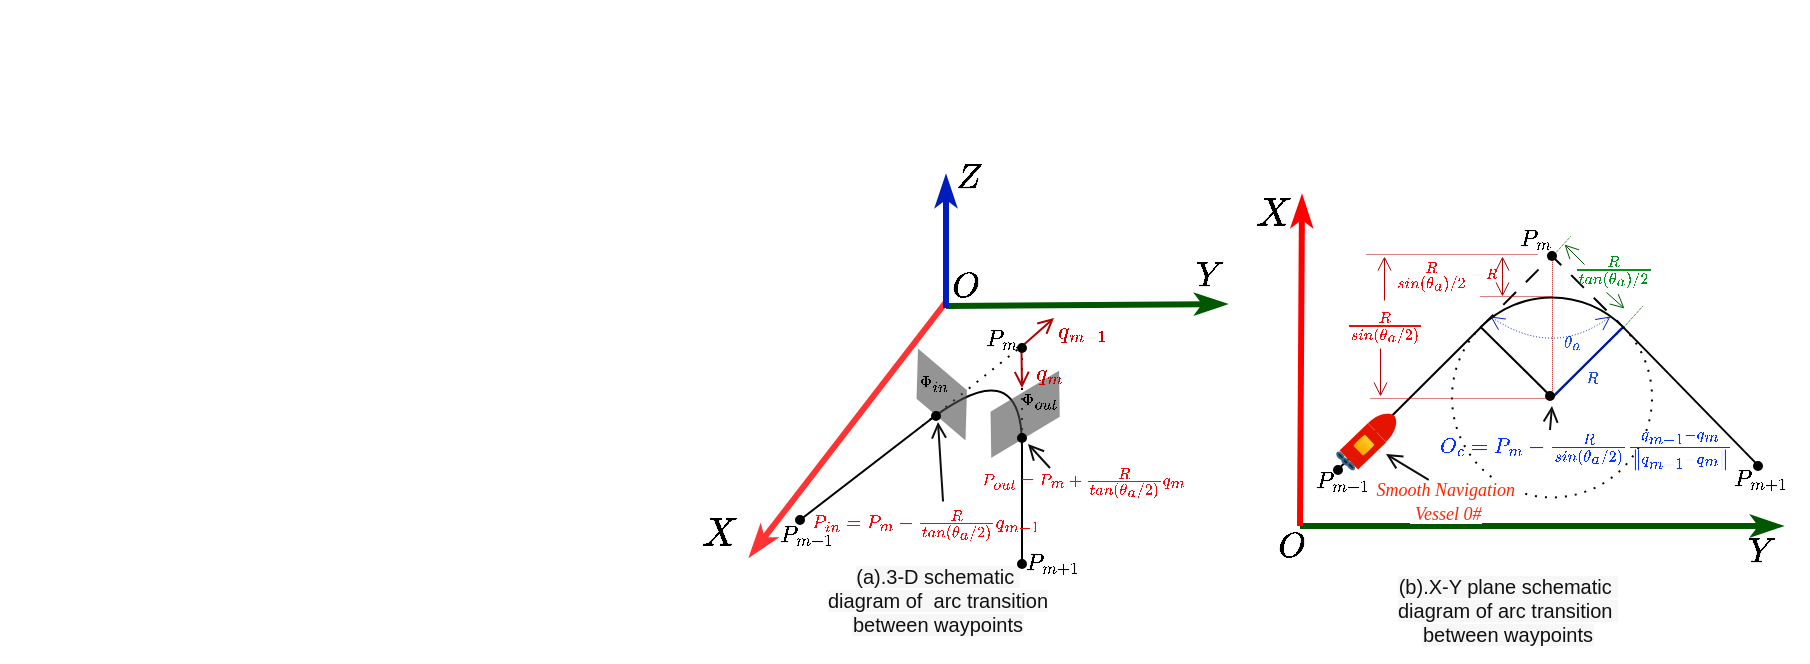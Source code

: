 <mxfile version="26.2.15">
  <diagram id="C5RBs43oDa-KdzZeNtuy" name="Page-1">
    <mxGraphModel dx="926" dy="1223" grid="0" gridSize="10" guides="0" tooltips="1" connect="1" arrows="1" fold="1" page="1" pageScale="1" pageWidth="980" pageHeight="690" math="1" shadow="0">
      <root>
        <mxCell id="WIyWlLk6GJQsqaUBKTNV-0" />
        <mxCell id="WIyWlLk6GJQsqaUBKTNV-1" parent="WIyWlLk6GJQsqaUBKTNV-0" />
        <mxCell id="rns7nsYxoMP6GC0joOWP-3" value="" style="group;fontColor=light-dark(#269e05, #ededed);" parent="WIyWlLk6GJQsqaUBKTNV-1" vertex="1" connectable="0">
          <mxGeometry x="624" y="97" width="266" height="188" as="geometry" />
        </mxCell>
        <mxCell id="7JKxJtPVkCgboowiUmaP-4" value="" style="endArrow=classicThin;html=1;rounded=0;fillColor=#008a00;strokeColor=#005700;strokeWidth=3;endFill=1;" parent="rns7nsYxoMP6GC0joOWP-3" edge="1">
          <mxGeometry width="50" height="50" relative="1" as="geometry">
            <mxPoint x="25" y="165" as="sourcePoint" />
            <mxPoint x="266" y="165" as="targetPoint" />
          </mxGeometry>
        </mxCell>
        <mxCell id="7JKxJtPVkCgboowiUmaP-5" value="" style="endArrow=classicThin;html=1;rounded=0;fillColor=#e51400;strokeColor=light-dark(#ff0000, #ffacac);strokeWidth=3;endFill=1;" parent="rns7nsYxoMP6GC0joOWP-3" edge="1">
          <mxGeometry width="50" height="50" relative="1" as="geometry">
            <mxPoint x="25" y="165" as="sourcePoint" />
            <mxPoint x="26" as="targetPoint" />
          </mxGeometry>
        </mxCell>
        <mxCell id="7JKxJtPVkCgboowiUmaP-7" value="\(X\)" style="text;html=1;align=center;verticalAlign=middle;whiteSpace=wrap;rounded=0;fontSize=17;" parent="rns7nsYxoMP6GC0joOWP-3" vertex="1">
          <mxGeometry width="24" height="20" as="geometry" />
        </mxCell>
        <mxCell id="7JKxJtPVkCgboowiUmaP-9" value="\(Y\)" style="text;html=1;align=center;verticalAlign=middle;whiteSpace=wrap;rounded=0;fontSize=15;" parent="rns7nsYxoMP6GC0joOWP-3" vertex="1">
          <mxGeometry x="246" y="168" width="20" height="20" as="geometry" />
        </mxCell>
        <mxCell id="7JKxJtPVkCgboowiUmaP-40" value="\(O\)" style="text;html=1;align=center;verticalAlign=middle;whiteSpace=wrap;rounded=0;fontSize=15;" parent="rns7nsYxoMP6GC0joOWP-3" vertex="1">
          <mxGeometry x="16" y="170" width="10" height="10" as="geometry" />
        </mxCell>
        <mxCell id="rns7nsYxoMP6GC0joOWP-0" value="" style="group;fontSize=6;fontColor=light-dark(#054df5, #ededed);labelBackgroundColor=none;" parent="rns7nsYxoMP6GC0joOWP-3" vertex="1" connectable="0">
          <mxGeometry x="45" y="30.005" width="210" height="132.995" as="geometry" />
        </mxCell>
        <mxCell id="7JKxJtPVkCgboowiUmaP-33" value="" style="shape=partialRectangle;whiteSpace=wrap;html=1;top=0;left=0;fillColor=none;fontFamily=Helvetica;fontSize=11;fontColor=default;labelBackgroundColor=default;rotation=-135;dashed=1;dashPattern=8 8;" parent="rns7nsYxoMP6GC0joOWP-0" vertex="1">
          <mxGeometry x="81.03" y="10.355" width="50" height="50" as="geometry" />
        </mxCell>
        <mxCell id="7JKxJtPVkCgboowiUmaP-35" value="" style="verticalLabelPosition=bottom;verticalAlign=top;html=1;shape=mxgraph.basic.pie;startAngle=0.126;endAngle=0.875;fontFamily=Helvetica;fontSize=11;fontColor=default;labelBackgroundColor=default;dashed=1;dashPattern=1 4;" parent="rns7nsYxoMP6GC0joOWP-0" vertex="1">
          <mxGeometry x="56" y="20.705" width="100" height="100" as="geometry" />
        </mxCell>
        <mxCell id="7JKxJtPVkCgboowiUmaP-36" value="" style="verticalLabelPosition=bottom;verticalAlign=top;html=1;shape=mxgraph.basic.pie;startAngle=0.374;endAngle=0.626;fontFamily=Helvetica;fontSize=11;fontColor=default;labelBackgroundColor=default;rotation=-180;" parent="rns7nsYxoMP6GC0joOWP-0" vertex="1">
          <mxGeometry x="56" y="20.705" width="100" height="100" as="geometry" />
        </mxCell>
        <mxCell id="7JKxJtPVkCgboowiUmaP-37" value="" style="endArrow=none;html=1;rounded=0;strokeColor=default;align=center;verticalAlign=middle;fontFamily=Helvetica;fontSize=11;fontColor=default;labelBackgroundColor=default;" parent="rns7nsYxoMP6GC0joOWP-0" edge="1">
          <mxGeometry width="50" height="50" relative="1" as="geometry">
            <mxPoint y="105.705" as="sourcePoint" />
            <mxPoint x="70.3" y="35.705" as="targetPoint" />
          </mxGeometry>
        </mxCell>
        <mxCell id="7JKxJtPVkCgboowiUmaP-39" value="" style="endArrow=none;html=1;rounded=0;strokeColor=default;align=center;verticalAlign=middle;fontFamily=Helvetica;fontSize=11;fontColor=default;labelBackgroundColor=default;" parent="rns7nsYxoMP6GC0joOWP-0" edge="1">
          <mxGeometry width="50" height="50" relative="1" as="geometry">
            <mxPoint x="210" y="105.705" as="sourcePoint" />
            <mxPoint x="141.7" y="35.705" as="targetPoint" />
          </mxGeometry>
        </mxCell>
        <mxCell id="rns7nsYxoMP6GC0joOWP-10" value="\(\theta_a\)" style="text;html=1;align=center;verticalAlign=middle;whiteSpace=wrap;rounded=0;fontSize=7;fontColor=light-dark(#1f4edb, #ededed);" parent="rns7nsYxoMP6GC0joOWP-0" vertex="1">
          <mxGeometry x="111" y="39" width="10" height="10" as="geometry" />
        </mxCell>
        <mxCell id="rns7nsYxoMP6GC0joOWP-12" value="" style="endArrow=open;startArrow=open;html=1;rounded=0;startFill=0;endFill=0;curved=1;dashed=1;dashPattern=1 2;strokeWidth=0.5;fillColor=#0050ef;strokeColor=#001DBC;" parent="rns7nsYxoMP6GC0joOWP-0" edge="1">
          <mxGeometry width="50" height="50" relative="1" as="geometry">
            <mxPoint x="75" y="29.995" as="sourcePoint" />
            <mxPoint x="135" y="29.995" as="targetPoint" />
            <Array as="points">
              <mxPoint x="106" y="50.995" />
            </Array>
          </mxGeometry>
        </mxCell>
        <mxCell id="rns7nsYxoMP6GC0joOWP-14" value="" style="endArrow=none;html=1;rounded=0;fillColor=#0050ef;strokeColor=#001DBC;" parent="rns7nsYxoMP6GC0joOWP-0" edge="1">
          <mxGeometry width="50" height="50" relative="1" as="geometry">
            <mxPoint x="106" y="70.995" as="sourcePoint" />
            <mxPoint x="141" y="35.995" as="targetPoint" />
          </mxGeometry>
        </mxCell>
        <mxCell id="rns7nsYxoMP6GC0joOWP-15" value="" style="endArrow=none;dashed=1;html=1;dashPattern=1 1;strokeWidth=0.5;rounded=0;fillColor=#e51400;strokeColor=#B20000;" parent="rns7nsYxoMP6GC0joOWP-0" edge="1">
          <mxGeometry width="50" height="50" relative="1" as="geometry">
            <mxPoint x="106" y="70.115" as="sourcePoint" />
            <mxPoint x="106" y="-0.005" as="targetPoint" />
          </mxGeometry>
        </mxCell>
        <mxCell id="rns7nsYxoMP6GC0joOWP-17" value="" style="endArrow=none;dashed=1;html=1;dashPattern=1 1;strokeWidth=0.5;rounded=0;fillColor=#e51400;strokeColor=#B20000;" parent="rns7nsYxoMP6GC0joOWP-0" edge="1">
          <mxGeometry width="50" height="50" relative="1" as="geometry">
            <mxPoint x="15" y="70.995" as="sourcePoint" />
            <mxPoint x="106" y="70.995" as="targetPoint" />
          </mxGeometry>
        </mxCell>
        <mxCell id="rns7nsYxoMP6GC0joOWP-18" value="" style="endArrow=open;html=1;rounded=0;endFill=0;strokeWidth=0.5;fillColor=#e51400;strokeColor=#B20000;" parent="rns7nsYxoMP6GC0joOWP-0" edge="1">
          <mxGeometry width="50" height="50" relative="1" as="geometry">
            <mxPoint x="22" y="21.995" as="sourcePoint" />
            <mxPoint x="22" y="-0.005" as="targetPoint" />
          </mxGeometry>
        </mxCell>
        <mxCell id="rns7nsYxoMP6GC0joOWP-20" value="\(\frac{R}{sin(\theta_a/2)}&amp;nbsp;\)" style="text;html=1;align=center;verticalAlign=middle;whiteSpace=wrap;rounded=0;fontSize=9;fontColor=light-dark(#ed0c0c, #ededed);" parent="rns7nsYxoMP6GC0joOWP-0" vertex="1">
          <mxGeometry x="2" y="25" width="40" height="20" as="geometry" />
        </mxCell>
        <mxCell id="rns7nsYxoMP6GC0joOWP-40" value="\(R\)" style="text;html=1;align=center;verticalAlign=middle;whiteSpace=wrap;rounded=0;fontSize=7;fontColor=light-dark(#1f4edb, #ededed);" parent="rns7nsYxoMP6GC0joOWP-0" vertex="1">
          <mxGeometry x="121" y="56" width="10" height="10" as="geometry" />
        </mxCell>
        <mxCell id="rns7nsYxoMP6GC0joOWP-41" value="" style="endArrow=none;dashed=1;html=1;dashPattern=1 1;strokeWidth=0.5;rounded=0;fillColor=#e51400;strokeColor=#B20000;" parent="rns7nsYxoMP6GC0joOWP-0" edge="1">
          <mxGeometry width="50" height="50" relative="1" as="geometry">
            <mxPoint x="70" y="19.995" as="sourcePoint" />
            <mxPoint x="106" y="19.995" as="targetPoint" />
          </mxGeometry>
        </mxCell>
        <mxCell id="rns7nsYxoMP6GC0joOWP-43" value="" style="endArrow=open;startArrow=open;html=1;rounded=0;startFill=0;endFill=0;strokeWidth=0.5;fillColor=#e51400;strokeColor=#B20000;" parent="rns7nsYxoMP6GC0joOWP-0" edge="1">
          <mxGeometry width="50" height="50" relative="1" as="geometry">
            <mxPoint x="81" y="19.995" as="sourcePoint" />
            <mxPoint x="81" y="-0.005" as="targetPoint" />
          </mxGeometry>
        </mxCell>
        <mxCell id="rns7nsYxoMP6GC0joOWP-45" value="\(\frac{R}{sin(\theta_a)/2}-R \)" style="text;html=1;align=center;verticalAlign=middle;whiteSpace=wrap;rounded=0;fontSize=6;fontColor=light-dark(#ed0c0c, #ededed);" parent="rns7nsYxoMP6GC0joOWP-0" vertex="1">
          <mxGeometry x="33" width="40" height="20" as="geometry" />
        </mxCell>
        <mxCell id="rns7nsYxoMP6GC0joOWP-47" value="" style="endArrow=none;dashed=1;html=1;dashPattern=1 1;strokeWidth=0.5;rounded=0;fillColor=#008a00;strokeColor=#005700;" parent="rns7nsYxoMP6GC0joOWP-0" edge="1">
          <mxGeometry width="50" height="50" relative="1" as="geometry">
            <mxPoint x="142" y="34.995" as="sourcePoint" />
            <mxPoint x="151" y="24.995" as="targetPoint" />
          </mxGeometry>
        </mxCell>
        <mxCell id="rns7nsYxoMP6GC0joOWP-48" value="" style="endArrow=open;html=1;rounded=0;endFill=0;strokeWidth=0.5;fillColor=#008a00;strokeColor=#005700;" parent="rns7nsYxoMP6GC0joOWP-0" edge="1">
          <mxGeometry width="50" height="50" relative="1" as="geometry">
            <mxPoint x="122" y="3.995" as="sourcePoint" />
            <mxPoint x="112" y="-6.005" as="targetPoint" />
          </mxGeometry>
        </mxCell>
        <mxCell id="rns7nsYxoMP6GC0joOWP-50" value="\(\frac{R}{tan(\theta_a)/2}&amp;nbsp;\)" style="text;html=1;align=center;verticalAlign=middle;whiteSpace=wrap;rounded=0;fontSize=9;fontColor=light-dark(#03911f, #ededed);" parent="rns7nsYxoMP6GC0joOWP-0" vertex="1">
          <mxGeometry x="117" y="-3" width="40" height="20" as="geometry" />
        </mxCell>
        <mxCell id="VqYkrCpiU60RS0AvMM3d-13" value="\(O_c=P_{m}-\frac{R}{sin(\theta_a/2)}\frac{q_{m-1}-q_{m}}{\left \| q_{m-1}-q_{m} \right \|&amp;nbsp;} \)" style="text;html=1;align=center;verticalAlign=middle;whiteSpace=wrap;rounded=0;fontSize=9;fontColor=light-dark(#0433ff, #ededed);" parent="rns7nsYxoMP6GC0joOWP-0" vertex="1">
          <mxGeometry x="50" y="87" width="146" height="20" as="geometry" />
        </mxCell>
        <mxCell id="VqYkrCpiU60RS0AvMM3d-17" value="" style="endArrow=open;html=1;rounded=0;endFill=0;fillColor=#e51400;strokeColor=light-dark(#0d0d0d, #ffacac);" parent="rns7nsYxoMP6GC0joOWP-0" edge="1">
          <mxGeometry width="50" height="50" relative="1" as="geometry">
            <mxPoint x="105" y="86.995" as="sourcePoint" />
            <mxPoint x="106" y="74.995" as="targetPoint" />
          </mxGeometry>
        </mxCell>
        <mxCell id="7zaxbrt2j5Tb_OlKYeON-6" value="" style="group" parent="rns7nsYxoMP6GC0joOWP-0" vertex="1" connectable="0">
          <mxGeometry x="16" y="111.995" width="76" height="21" as="geometry" />
        </mxCell>
        <mxCell id="7zaxbrt2j5Tb_OlKYeON-4" value="&lt;span style=&quot;font-family: &amp;quot;Times New Roman&amp;quot;; font-size: 9px; font-style: italic; text-align: start; white-space: pre; background-color: rgb(255, 255, 255); color: light-dark(rgb(255, 38, 0), rgb(237, 237, 237));&quot;&gt;Smooth Navigation&amp;nbsp;&lt;/span&gt;" style="text;html=1;align=center;verticalAlign=middle;whiteSpace=wrap;rounded=0;" parent="7zaxbrt2j5Tb_OlKYeON-6" vertex="1">
          <mxGeometry width="76" height="8.96" as="geometry" />
        </mxCell>
        <mxCell id="7zaxbrt2j5Tb_OlKYeON-8" value="&lt;span style=&quot;caret-color: rgb(0, 0, 0); font-family: &amp;quot;Times New Roman&amp;quot;; font-size: 9px; font-style: italic; font-variant-caps: normal; font-weight: 400; letter-spacing: normal; text-align: start; text-indent: 0px; text-transform: none; white-space: pre; word-spacing: 0px; -webkit-text-stroke-width: 0px; background-color: rgb(255, 255, 255); text-decoration: none; float: none; color: light-dark(rgb(255, 38, 0), rgb(237, 237, 237)); display: inline !important;&quot;&gt; Vessel 0#&lt;/span&gt;" style="text;html=1;align=center;verticalAlign=middle;whiteSpace=wrap;rounded=0;" parent="7zaxbrt2j5Tb_OlKYeON-6" vertex="1">
          <mxGeometry x="5" y="11" width="64" height="10" as="geometry" />
        </mxCell>
        <mxCell id="eKjFom_WVUUqLT0SGKrF-18" value="" style="group" parent="rns7nsYxoMP6GC0joOWP-0" vertex="1" connectable="0">
          <mxGeometry x="-5.004" y="74.992" width="36.415" height="34.451" as="geometry" />
        </mxCell>
        <mxCell id="eKjFom_WVUUqLT0SGKrF-2" style="vsdxID=272;rotation=-314;fillColor=#e51400;shape=stencil(lZPRcoMgEEW/hkeZZdERntPkP5gElamVDJrG/H2xUBQzk2ne2OWwFy67hB/GTl01QRgnZz/13VymjvAPgmiGTjsz+RXhR8IPjXW6dfY2XEJ8VQu5rL7s91JhDueAAi6HEB4hwQB+41OgzzcXcJZ4FvmYkZIyGVIzRigSMZSCchEJnhMxlDWt6peyuWYpqRS5JvPXYLkuA4os1y1LWuXSQKXcKit39rtuTlXrcDFw0SCskmURqqpUdFcT5kLNZiycndRk7JA9pleu1YXXK5petdnWeNf6ukmzV94IoELm/mxfjvm/Jne2HvI9899/WU+w57/G1CB/djzwuWf4SolcfdeKvRneaNz3aL9YJ6QxfR8GbLu/nyifCtPIjz8=);strokeColor=light-dark(#E51400,#FFACAC);strokeWidth=0;spacingTop=-3;spacingBottom=-3;spacingLeft=-3;spacingRight=-3;points=[];labelBackgroundColor=none;rounded=0;html=1;whiteSpace=wrap;fontColor=#ffffff;" parent="eKjFom_WVUUqLT0SGKrF-18" vertex="1">
          <mxGeometry x="21.084" y="2.844" width="13" height="12" as="geometry" />
        </mxCell>
        <mxCell id="eKjFom_WVUUqLT0SGKrF-3" style="vsdxID=273;rotation=-314;fillColor=#e51400;shape=stencil(nZBRDoQgDERP03+WHsHFe5iISyOCQdT19kIaIxq//Jtp3zTpAFaTaUYNUkwx+F6v1EYD+AUpyRkdKCYFqACrzgf9C352LfuxyWRWg1/yhT/nRE5IsZWuZtCSK8CPeI0e/hF+jV7AJM4PO7KWCyr390bSiNtEtQM=);strokeColor=#E51400;strokeWidth=0;spacingTop=-3;spacingBottom=-3;spacingLeft=-3;spacingRight=-3;points=[];labelBackgroundColor=none;rounded=0;html=1;whiteSpace=wrap;fontColor=#ffffff;" parent="eKjFom_WVUUqLT0SGKrF-18" vertex="1">
          <mxGeometry x="9.584" y="10.104" width="13.27" height="19.62" as="geometry" />
        </mxCell>
        <mxCell id="eKjFom_WVUUqLT0SGKrF-4" style="vsdxID=274;rotation=-314;fillColor=#ffcd28;gradientColor=#ffa500;shape=stencil(tZTbUsMgEIafhsswHJPmWut7MC1tGWPSIamNby+RhWSjrTqjd7B8sP8eWCIf+pM5WyJYP/ju2V7dfjgR+UiEcO3JejeEFZFbIh8OnbdH313afdyfzUROq5fudXphjPdqTXU13RLsLVrYx+4pwruLjzTP+KYEHEyMljxaRgFQSbkGCEyccvAyygwpBZBMUFktnRu/C6celGrKgfegNJhUehUerWmNgglIJQEpzOj6wneDGVzXLoNljfFHWwR/xaExR3TUX609L8z8Xno4Yzg5SlEtcXZmBgxlTdkqOTMj18xPPW/KnK9cl4rqzaou6VouSxBcY9+JAc+Naxf9E0rAUcZX9FqnoEpiobMEgRKfJC4DkZi4lRwskZGvO+JGl4nPXVZr1GUy1zTFTEX6Av/QZFggD79EYoV6ritAKgtCn/qv5N3ph2/mya/gsJjH1sE1TZx6y/P1mAumOCLl9h0=);strokeColor=#d79b00;strokeWidth=0;spacingTop=-3;spacingBottom=-3;spacingLeft=-3;spacingRight=-3;points=[];labelBackgroundColor=none;rounded=0;html=1;whiteSpace=wrap;" parent="eKjFom_WVUUqLT0SGKrF-18" vertex="1">
          <mxGeometry x="13.079" y="15.34" width="7.276" height="7.976" as="geometry" />
        </mxCell>
        <mxCell id="eKjFom_WVUUqLT0SGKrF-5" style="vsdxID=275;fillColor=none;gradientColor=none;strokeColor=none;strokeWidth=2;points=[];labelBackgroundColor=none;rounded=0;html=1;whiteSpace=wrap;rotation=-374;" parent="eKjFom_WVUUqLT0SGKrF-18" vertex="1">
          <mxGeometry x="1.083" y="22.846" width="11.5" height="10.369" as="geometry" />
        </mxCell>
        <mxCell id="eKjFom_WVUUqLT0SGKrF-6" style="vsdxID=276;rotation=-314;fillColor=#003232;gradientColor=none;shape=stencil(vVFBDgIhDHwNRxKE+IJ1/Ufjll0iLpuCLv5eSDWKevLgbaYznTatMF2cYEGhVUwUjri6IU3C7ITWbp6QXCpImF6YzgbCkcJ5HpgvUJ0VncKlJmTuU7VDqyuzLdM9O4EORaLcaIpa7yNoo75GqSwhuygpJEguzM1UDzSiLGOk9TDec1iKK+LyUf5lsf+tVcDzzNZ5z1961d/fUkr8UtPfAA==);strokeColor=#3c668c;points=[[0.5,0,0],[0.5,0.5,0],[0.5,0.5,0],[0.5,0.5,0],[1,0.5,0]];labelBackgroundColor=none;rounded=0;html=1;whiteSpace=wrap;" parent="eKjFom_WVUUqLT0SGKrF-5" vertex="1">
          <mxGeometry x="7.08" y="6.04" width="4.42" height="2.03" as="geometry" />
        </mxCell>
        <mxCell id="eKjFom_WVUUqLT0SGKrF-7" style="vsdxID=277;rotation=-314;fillColor=#003232;gradientColor=none;shape=stencil(vVFBDgIhDHwNRxKE+IJ1/Ufjll0iLpuCLv5eSDWKevLgbaYznTatMF2cYEGhVUwUjri6IU3C7ITWbp6QXCpImF6YzgbCkcJ5HpgvUJ0VncKlJmTuU7VDqyuzLdM9O4EORaLcaIpa7yNoo75GqSwhuygpJEguzM1UDzSiLGOk9TDec1iKK+LyUf5lsf+tVcDzzNZ5z1961d/fUkr8UtPfAA==);strokeColor=#3c668c;points=[[0.5,0,0],[0.5,0.5,0],[0.5,0.5,0],[0.5,0.5,0],[1,0.5,0]];labelBackgroundColor=none;rounded=0;html=1;whiteSpace=wrap;" parent="eKjFom_WVUUqLT0SGKrF-5" vertex="1">
          <mxGeometry x="2.05" y="1.09" width="4.16" height="2.09" as="geometry" />
        </mxCell>
        <mxCell id="eKjFom_WVUUqLT0SGKrF-8" style="vsdxID=278;rotation=-314;fillColor=#003232;gradientColor=none;shape=stencil(vVHLDsIgEPwajiQU4hfU+h8bu7RELM2CFv9eyMZYjCcP3mZ2Zh/ZEaaPM6wotIqJwgU3N6ZZmKPQ2i0zkksFCTMI09tAOFG4LSPzFaqzomu41wmZ+1Tt0OrB7MD0xE6gc5EoN5qi1vsa1Kmvo1SWkF2UFBIkF5ZmqweaUJY10nqYGiluiOuu3P182P/OKuD9Zuu855T2+mcspcSRmuEJ);strokeColor=#3c668c;points=[[0.5,0,0],[0.5,0.5,0],[0.5,0.5,0],[0.5,0.5,0],[1,0.5,0],[0.15,0.85,0],[0.85,0.85,0],[0.85,0.15,0],[0.15,0.15,0]];labelBackgroundColor=none;rounded=0;html=1;whiteSpace=wrap;" parent="eKjFom_WVUUqLT0SGKrF-5" vertex="1">
          <mxGeometry x="4.91" y="3.78" width="3.46" height="2.28" as="geometry" />
        </mxCell>
        <mxCell id="rns7nsYxoMP6GC0joOWP-46" value="" style="endArrow=none;dashed=1;html=1;dashPattern=1 1;strokeWidth=0.5;rounded=0;fillColor=#008a00;strokeColor=#005700;" parent="rns7nsYxoMP6GC0joOWP-3" edge="1">
          <mxGeometry width="50" height="50" relative="1" as="geometry">
            <mxPoint x="151" y="30" as="sourcePoint" />
            <mxPoint x="160" y="20" as="targetPoint" />
          </mxGeometry>
        </mxCell>
        <mxCell id="rns7nsYxoMP6GC0joOWP-16" value="" style="endArrow=none;dashed=1;html=1;dashPattern=1 1;strokeWidth=0.5;rounded=0;fillColor=#e51400;strokeColor=#B20000;" parent="WIyWlLk6GJQsqaUBKTNV-1" edge="1">
          <mxGeometry width="50" height="50" relative="1" as="geometry">
            <mxPoint x="682" y="126" as="sourcePoint" />
            <mxPoint x="768" y="126" as="targetPoint" />
          </mxGeometry>
        </mxCell>
        <mxCell id="rns7nsYxoMP6GC0joOWP-19" value="" style="endArrow=open;html=1;rounded=0;endFill=0;strokeWidth=0.5;fillColor=#e51400;strokeColor=#B20000;" parent="WIyWlLk6GJQsqaUBKTNV-1" edge="1">
          <mxGeometry width="50" height="50" relative="1" as="geometry">
            <mxPoint x="689" y="173" as="sourcePoint" />
            <mxPoint x="689" y="197" as="targetPoint" />
          </mxGeometry>
        </mxCell>
        <mxCell id="rns7nsYxoMP6GC0joOWP-49" value="" style="endArrow=open;html=1;rounded=0;endFill=0;strokeWidth=0.5;fillColor=#008a00;strokeColor=#005700;" parent="WIyWlLk6GJQsqaUBKTNV-1" edge="1">
          <mxGeometry width="50" height="50" relative="1" as="geometry">
            <mxPoint x="802" y="145" as="sourcePoint" />
            <mxPoint x="811" y="153" as="targetPoint" />
          </mxGeometry>
        </mxCell>
        <mxCell id="rns7nsYxoMP6GC0joOWP-52" value="" style="ellipse;whiteSpace=wrap;html=1;aspect=fixed;" parent="WIyWlLk6GJQsqaUBKTNV-1" vertex="1">
          <mxGeometry as="geometry" />
        </mxCell>
        <mxCell id="rns7nsYxoMP6GC0joOWP-68" value="&lt;span style=&quot;color: rgb(17, 17, 17); font-family: Arial, Helvetica, sans-serif; font-style: normal; font-variant-ligatures: normal; font-variant-caps: normal; font-weight: 400; letter-spacing: normal; orphans: 2; text-indent: 0px; text-transform: none; widows: 2; word-spacing: 0px; -webkit-text-stroke-width: 0px; white-space: pre-wrap; background-color: rgb(247, 247, 247); text-decoration-thickness: initial; text-decoration-style: initial; text-decoration-color: initial; float: none; display: inline !important;&quot;&gt;(b).X-Y plane schematic &lt;/span&gt;&lt;div&gt;&lt;span style=&quot;color: rgb(17, 17, 17); font-family: Arial, Helvetica, sans-serif; font-style: normal; font-variant-ligatures: normal; font-variant-caps: normal; font-weight: 400; letter-spacing: normal; orphans: 2; text-indent: 0px; text-transform: none; widows: 2; word-spacing: 0px; -webkit-text-stroke-width: 0px; white-space: pre-wrap; background-color: rgb(247, 247, 247); text-decoration-thickness: initial; text-decoration-style: initial; text-decoration-color: initial; float: none; display: inline !important;&quot;&gt;diagram of &lt;/span&gt;&lt;span style=&quot;background-color: light-dark(rgb(247, 247, 247), rgb(25, 25, 25)); color: light-dark(rgb(17, 17, 17), rgb(223, 223, 223)); font-family: Arial, Helvetica, sans-serif; white-space-collapse: preserve;&quot;&gt;arc transition &lt;/span&gt;&lt;/div&gt;&lt;div&gt;&lt;span style=&quot;background-color: light-dark(rgb(247, 247, 247), rgb(25, 25, 25)); color: light-dark(rgb(17, 17, 17), rgb(223, 223, 223)); font-family: Arial, Helvetica, sans-serif; white-space-collapse: preserve;&quot;&gt;between waypoints&lt;/span&gt;&lt;/div&gt;" style="text;whiteSpace=wrap;html=1;align=center;fontSize=10;" parent="WIyWlLk6GJQsqaUBKTNV-1" vertex="1">
          <mxGeometry x="688" y="280" width="130" height="50" as="geometry" />
        </mxCell>
        <mxCell id="VqYkrCpiU60RS0AvMM3d-5" value="\(P_m\)" style="text;html=1;align=center;verticalAlign=middle;whiteSpace=wrap;rounded=0;fontSize=10;" parent="WIyWlLk6GJQsqaUBKTNV-1" vertex="1">
          <mxGeometry x="762" y="114" width="10" height="10" as="geometry" />
        </mxCell>
        <mxCell id="VqYkrCpiU60RS0AvMM3d-6" value="" style="ellipse;whiteSpace=wrap;html=1;aspect=fixed;fillColor=#000000;" parent="WIyWlLk6GJQsqaUBKTNV-1" vertex="1">
          <mxGeometry x="773" y="125" width="4" height="4" as="geometry" />
        </mxCell>
        <mxCell id="VqYkrCpiU60RS0AvMM3d-7" value="" style="ellipse;whiteSpace=wrap;html=1;aspect=fixed;fillColor=#000000;" parent="WIyWlLk6GJQsqaUBKTNV-1" vertex="1">
          <mxGeometry x="666" y="232" width="4" height="4" as="geometry" />
        </mxCell>
        <mxCell id="VqYkrCpiU60RS0AvMM3d-8" value="\(P_{m-1}\)" style="text;html=1;align=center;verticalAlign=middle;whiteSpace=wrap;rounded=0;fontSize=10;" parent="WIyWlLk6GJQsqaUBKTNV-1" vertex="1">
          <mxGeometry x="659" y="235" width="22" height="10" as="geometry" />
        </mxCell>
        <mxCell id="VqYkrCpiU60RS0AvMM3d-9" value="" style="ellipse;whiteSpace=wrap;html=1;aspect=fixed;fillColor=#000000;" parent="WIyWlLk6GJQsqaUBKTNV-1" vertex="1">
          <mxGeometry x="876" y="230" width="4" height="4" as="geometry" />
        </mxCell>
        <mxCell id="VqYkrCpiU60RS0AvMM3d-10" value="\(P_{m+1}\)" style="text;html=1;align=center;verticalAlign=middle;whiteSpace=wrap;rounded=0;fontSize=10;" parent="WIyWlLk6GJQsqaUBKTNV-1" vertex="1">
          <mxGeometry x="868" y="234" width="22" height="10" as="geometry" />
        </mxCell>
        <mxCell id="VqYkrCpiU60RS0AvMM3d-12" value="" style="ellipse;whiteSpace=wrap;html=1;aspect=fixed;fillColor=#000000;" parent="WIyWlLk6GJQsqaUBKTNV-1" vertex="1">
          <mxGeometry x="772" y="195" width="4" height="4" as="geometry" />
        </mxCell>
        <mxCell id="6LFClexTjf-4Y6_N1raW-0" value="" style="endArrow=open;html=1;rounded=0;endFill=0;fillColor=#e51400;strokeColor=light-dark(#0d0d0d, #ffacac);exitX=0.373;exitY=-0.011;exitDx=0;exitDy=0;exitPerimeter=0;" parent="WIyWlLk6GJQsqaUBKTNV-1" source="7zaxbrt2j5Tb_OlKYeON-4" edge="1">
          <mxGeometry width="50" height="50" relative="1" as="geometry">
            <mxPoint x="719" y="244" as="sourcePoint" />
            <mxPoint x="692" y="226" as="targetPoint" />
          </mxGeometry>
        </mxCell>
        <mxCell id="rns7nsYxoMP6GC0joOWP-1" value="" style="group" parent="WIyWlLk6GJQsqaUBKTNV-1" vertex="1" connectable="0">
          <mxGeometry x="399" y="172" width="140.85" height="110" as="geometry" />
        </mxCell>
        <mxCell id="5TxxBpX-_TyDcr7Xu072-3" value="" style="endArrow=none;html=1;rounded=0;" parent="rns7nsYxoMP6GC0joOWP-1" edge="1">
          <mxGeometry width="50" height="50" relative="1" as="geometry">
            <mxPoint y="87" as="sourcePoint" />
            <mxPoint x="61" y="40" as="targetPoint" />
          </mxGeometry>
        </mxCell>
        <mxCell id="5TxxBpX-_TyDcr7Xu072-6" value="" style="endArrow=none;html=1;rounded=0;dashed=1;dashPattern=1 4;" parent="rns7nsYxoMP6GC0joOWP-1" edge="1">
          <mxGeometry width="50" height="50" relative="1" as="geometry">
            <mxPoint x="61" y="40" as="sourcePoint" />
            <mxPoint x="111" y="50" as="targetPoint" />
            <Array as="points">
              <mxPoint x="111" />
            </Array>
          </mxGeometry>
        </mxCell>
        <mxCell id="5TxxBpX-_TyDcr7Xu072-7" value="" style="endArrow=none;html=1;rounded=0;" parent="rns7nsYxoMP6GC0joOWP-1" edge="1">
          <mxGeometry width="50" height="50" relative="1" as="geometry">
            <mxPoint x="111" y="110" as="sourcePoint" />
            <mxPoint x="111" y="50" as="targetPoint" />
          </mxGeometry>
        </mxCell>
        <mxCell id="5TxxBpX-_TyDcr7Xu072-17" value="" style="endArrow=none;html=1;rounded=0;curved=1;" parent="rns7nsYxoMP6GC0joOWP-1" edge="1">
          <mxGeometry width="50" height="50" relative="1" as="geometry">
            <mxPoint x="111" y="50" as="sourcePoint" />
            <mxPoint x="61" y="40" as="targetPoint" />
            <Array as="points">
              <mxPoint x="111" />
            </Array>
          </mxGeometry>
        </mxCell>
        <mxCell id="5TxxBpX-_TyDcr7Xu072-19" value="" style="shape=parallelogram;perimeter=parallelogramPerimeter;whiteSpace=wrap;html=1;fixedSize=1;rotation=91.7;fillColor=#4D4D4D;strokeColor=light-dark(#161717, #babdc0);strokeWidth=0;opacity=60;" parent="rns7nsYxoMP6GC0joOWP-1" vertex="1">
          <mxGeometry x="48.13" y="11.49" width="45" height="25" as="geometry" />
        </mxCell>
        <mxCell id="5TxxBpX-_TyDcr7Xu072-20" value="" style="shape=parallelogram;perimeter=parallelogramPerimeter;whiteSpace=wrap;html=1;fixedSize=1;rotation=89.2;fillColor=#4D4D4D;strokeColor=#36393d;opacity=60;strokeWidth=0;flipH=1;" parent="rns7nsYxoMP6GC0joOWP-1" vertex="1">
          <mxGeometry x="90.81" y="16.67" width="43.04" height="34.47" as="geometry" />
        </mxCell>
        <mxCell id="rns7nsYxoMP6GC0joOWP-59" value="\(\Phi_{in}\)" style="text;html=1;align=center;verticalAlign=middle;whiteSpace=wrap;rounded=0;fontSize=7;" parent="rns7nsYxoMP6GC0joOWP-1" vertex="1">
          <mxGeometry x="61" y="13" width="13" height="10" as="geometry" />
        </mxCell>
        <mxCell id="rns7nsYxoMP6GC0joOWP-60" value="\(\Phi_{out}\)" style="text;html=1;align=center;verticalAlign=middle;whiteSpace=wrap;rounded=0;fontSize=7;" parent="rns7nsYxoMP6GC0joOWP-1" vertex="1">
          <mxGeometry x="114" y="22" width="13" height="10" as="geometry" />
        </mxCell>
        <mxCell id="5TxxBpX-_TyDcr7Xu072-1" value="" style="endArrow=classicThin;html=1;rounded=0;fillColor=#008a00;strokeColor=#005700;strokeWidth=3;endFill=1;" parent="WIyWlLk6GJQsqaUBKTNV-1" edge="1">
          <mxGeometry width="50" height="50" relative="1" as="geometry">
            <mxPoint x="472" y="152" as="sourcePoint" />
            <mxPoint x="612" y="151" as="targetPoint" />
          </mxGeometry>
        </mxCell>
        <mxCell id="5TxxBpX-_TyDcr7Xu072-2" value="" style="endArrow=classicThin;html=1;rounded=0;fillColor=#e51400;strokeColor=#FF3333;strokeWidth=3;endFill=1;" parent="WIyWlLk6GJQsqaUBKTNV-1" edge="1">
          <mxGeometry width="50" height="50" relative="1" as="geometry">
            <mxPoint x="472" y="150" as="sourcePoint" />
            <mxPoint x="374" y="277" as="targetPoint" />
          </mxGeometry>
        </mxCell>
        <mxCell id="7JKxJtPVkCgboowiUmaP-3" value="\(Y\)" style="text;html=1;align=center;verticalAlign=middle;whiteSpace=wrap;rounded=0;fontSize=15;" parent="WIyWlLk6GJQsqaUBKTNV-1" vertex="1">
          <mxGeometry x="594" y="127" width="20" height="20" as="geometry" />
        </mxCell>
        <mxCell id="7JKxJtPVkCgboowiUmaP-21" value="\(O\)" style="text;html=1;align=center;verticalAlign=middle;whiteSpace=wrap;rounded=0;fontSize=15;" parent="WIyWlLk6GJQsqaUBKTNV-1" vertex="1">
          <mxGeometry x="477" y="137" width="10" height="10" as="geometry" />
        </mxCell>
        <mxCell id="rns7nsYxoMP6GC0joOWP-61" value="" style="endArrow=open;html=1;rounded=0;endFill=0;fillColor=#e51400;strokeColor=#B20000;" parent="WIyWlLk6GJQsqaUBKTNV-1" edge="1">
          <mxGeometry width="50" height="50" relative="1" as="geometry">
            <mxPoint x="509" y="173" as="sourcePoint" />
            <mxPoint x="526" y="158" as="targetPoint" />
          </mxGeometry>
        </mxCell>
        <mxCell id="rns7nsYxoMP6GC0joOWP-63" value="\(P_m\)" style="text;html=1;align=center;verticalAlign=middle;whiteSpace=wrap;rounded=0;fontSize=10;" parent="WIyWlLk6GJQsqaUBKTNV-1" vertex="1">
          <mxGeometry x="495" y="164" width="10" height="10" as="geometry" />
        </mxCell>
        <mxCell id="rns7nsYxoMP6GC0joOWP-64" value="" style="endArrow=open;html=1;rounded=0;endFill=0;fillColor=#e51400;strokeColor=light-dark(#0d0d0d, #ffacac);exitX=0.576;exitY=-0.064;exitDx=0;exitDy=0;exitPerimeter=0;" parent="WIyWlLk6GJQsqaUBKTNV-1" source="rns7nsYxoMP6GC0joOWP-73" edge="1">
          <mxGeometry width="50" height="50" relative="1" as="geometry">
            <mxPoint x="469" y="241" as="sourcePoint" />
            <mxPoint x="468" y="210" as="targetPoint" />
          </mxGeometry>
        </mxCell>
        <mxCell id="rns7nsYxoMP6GC0joOWP-65" value="" style="endArrow=open;html=1;rounded=0;endFill=0;fillColor=#e51400;strokeColor=light-dark(#0d0d0d, #ffacac);" parent="WIyWlLk6GJQsqaUBKTNV-1" edge="1">
          <mxGeometry width="50" height="50" relative="1" as="geometry">
            <mxPoint x="524" y="233" as="sourcePoint" />
            <mxPoint x="513" y="221" as="targetPoint" />
          </mxGeometry>
        </mxCell>
        <mxCell id="rns7nsYxoMP6GC0joOWP-71" value="\(q_{m-1}\)" style="text;html=1;align=center;verticalAlign=middle;whiteSpace=wrap;rounded=0;fontSize=10;fontColor=#CC0000;" parent="WIyWlLk6GJQsqaUBKTNV-1" vertex="1">
          <mxGeometry x="527" y="159" width="26" height="12" as="geometry" />
        </mxCell>
        <mxCell id="rns7nsYxoMP6GC0joOWP-72" value="\(q_{m}\)" style="text;html=1;align=center;verticalAlign=middle;whiteSpace=wrap;rounded=0;fontSize=10;fontColor=#CC0000;" parent="WIyWlLk6GJQsqaUBKTNV-1" vertex="1">
          <mxGeometry x="511" y="181" width="26" height="10" as="geometry" />
        </mxCell>
        <mxCell id="rns7nsYxoMP6GC0joOWP-73" value="&lt;font style=&quot;font-size: 8px;&quot;&gt;\(P_{in}=P_m-\frac{R}{tan(\theta_a/2)}q_{m-1}\)&lt;/font&gt;" style="text;html=1;align=center;verticalAlign=middle;whiteSpace=wrap;rounded=0;fontSize=6;fontColor=light-dark(#ed0c0c, #ededed);" parent="WIyWlLk6GJQsqaUBKTNV-1" vertex="1">
          <mxGeometry x="406" y="251" width="112" height="20" as="geometry" />
        </mxCell>
        <mxCell id="rns7nsYxoMP6GC0joOWP-74" value="&lt;font style=&quot;font-size: 7px;&quot;&gt;\(P_{out}=P_m+\frac{R}{tan(\theta_a/2)} q_m\)&lt;/font&gt;" style="text;html=1;align=center;verticalAlign=middle;whiteSpace=wrap;rounded=0;fontSize=6;fontColor=light-dark(#ed0c0c, #ededed);" parent="WIyWlLk6GJQsqaUBKTNV-1" vertex="1">
          <mxGeometry x="488" y="230" width="106" height="20" as="geometry" />
        </mxCell>
        <mxCell id="rns7nsYxoMP6GC0joOWP-57" value="" style="ellipse;whiteSpace=wrap;html=1;aspect=fixed;fillColor=#000000;" parent="WIyWlLk6GJQsqaUBKTNV-1" vertex="1">
          <mxGeometry x="508" y="216" width="4" height="4" as="geometry" />
        </mxCell>
        <mxCell id="rns7nsYxoMP6GC0joOWP-58" value="" style="ellipse;whiteSpace=wrap;html=1;aspect=fixed;fillColor=#000000;" parent="WIyWlLk6GJQsqaUBKTNV-1" vertex="1">
          <mxGeometry x="465" y="205" width="4" height="4" as="geometry" />
        </mxCell>
        <mxCell id="7JKxJtPVkCgboowiUmaP-2" value="\(Z\)" style="text;html=1;align=center;verticalAlign=middle;whiteSpace=wrap;rounded=0;fontSize=15;" parent="WIyWlLk6GJQsqaUBKTNV-1" vertex="1">
          <mxGeometry x="473" y="78" width="20" height="20" as="geometry" />
        </mxCell>
        <mxCell id="5TxxBpX-_TyDcr7Xu072-0" value="" style="endArrow=classicThin;html=1;rounded=0;fillColor=#0050ef;strokeColor=#001DBC;strokeWidth=3;endFill=1;" parent="WIyWlLk6GJQsqaUBKTNV-1" edge="1">
          <mxGeometry width="50" height="50" relative="1" as="geometry">
            <mxPoint x="472" y="153" as="sourcePoint" />
            <mxPoint x="472" y="87" as="targetPoint" />
          </mxGeometry>
        </mxCell>
        <mxCell id="rns7nsYxoMP6GC0joOWP-62" value="" style="endArrow=open;html=1;rounded=0;endFill=0;fillColor=#e51400;strokeColor=#B20000;exitX=0.684;exitY=0.677;exitDx=0;exitDy=0;exitPerimeter=0;" parent="WIyWlLk6GJQsqaUBKTNV-1" edge="1">
          <mxGeometry width="50" height="50" relative="1" as="geometry">
            <mxPoint x="509.736" y="173.708" as="sourcePoint" />
            <mxPoint x="510" y="193" as="targetPoint" />
          </mxGeometry>
        </mxCell>
        <mxCell id="rns7nsYxoMP6GC0joOWP-53" value="" style="ellipse;whiteSpace=wrap;html=1;aspect=fixed;fillColor=#000000;" parent="WIyWlLk6GJQsqaUBKTNV-1" vertex="1">
          <mxGeometry x="508" y="171" width="4" height="4" as="geometry" />
        </mxCell>
        <mxCell id="rns7nsYxoMP6GC0joOWP-67" value="&lt;span style=&quot;color: rgb(17, 17, 17); font-family: Arial, Helvetica, sans-serif; font-style: normal; font-variant-ligatures: normal; font-variant-caps: normal; font-weight: 400; letter-spacing: normal; orphans: 2; text-indent: 0px; text-transform: none; widows: 2; word-spacing: 0px; -webkit-text-stroke-width: 0px; white-space: pre-wrap; background-color: rgb(247, 247, 247); text-decoration-thickness: initial; text-decoration-style: initial; text-decoration-color: initial; float: none; display: inline !important;&quot;&gt;(a).3-D schematic &lt;/span&gt;&lt;div&gt;&lt;span style=&quot;color: rgb(17, 17, 17); font-family: Arial, Helvetica, sans-serif; font-style: normal; font-variant-ligatures: normal; font-variant-caps: normal; font-weight: 400; letter-spacing: normal; orphans: 2; text-indent: 0px; text-transform: none; widows: 2; word-spacing: 0px; -webkit-text-stroke-width: 0px; white-space: pre-wrap; background-color: rgb(247, 247, 247); text-decoration-thickness: initial; text-decoration-style: initial; text-decoration-color: initial; float: none; display: inline !important;&quot;&gt;diagram of  &lt;/span&gt;&lt;span style=&quot;background-color: light-dark(rgb(247, 247, 247), rgb(25, 25, 25)); color: light-dark(rgb(17, 17, 17), rgb(223, 223, 223)); font-family: Arial, Helvetica, sans-serif; white-space-collapse: preserve;&quot;&gt;arc transition&lt;/span&gt;&lt;/div&gt;&lt;div&gt;&lt;span style=&quot;background-color: light-dark(rgb(247, 247, 247), rgb(25, 25, 25)); color: light-dark(rgb(17, 17, 17), rgb(223, 223, 223)); font-family: Arial, Helvetica, sans-serif; white-space-collapse: preserve;&quot;&gt;between waypoints&lt;/span&gt;&lt;/div&gt;" style="text;whiteSpace=wrap;html=1;align=center;fontSize=10;" parent="WIyWlLk6GJQsqaUBKTNV-1" vertex="1">
          <mxGeometry x="403" y="275" width="130" height="50" as="geometry" />
        </mxCell>
        <mxCell id="VqYkrCpiU60RS0AvMM3d-1" value="" style="ellipse;whiteSpace=wrap;html=1;aspect=fixed;fillColor=#000000;" parent="WIyWlLk6GJQsqaUBKTNV-1" vertex="1">
          <mxGeometry x="508" y="279" width="4" height="4" as="geometry" />
        </mxCell>
        <mxCell id="VqYkrCpiU60RS0AvMM3d-2" value="" style="ellipse;whiteSpace=wrap;html=1;aspect=fixed;fillColor=#000000;" parent="WIyWlLk6GJQsqaUBKTNV-1" vertex="1">
          <mxGeometry x="397" y="257" width="4" height="4" as="geometry" />
        </mxCell>
        <mxCell id="VqYkrCpiU60RS0AvMM3d-3" value="\(P_{m+1}\)" style="text;html=1;align=center;verticalAlign=middle;whiteSpace=wrap;rounded=0;fontSize=10;" parent="WIyWlLk6GJQsqaUBKTNV-1" vertex="1">
          <mxGeometry x="514" y="276" width="22" height="10" as="geometry" />
        </mxCell>
        <mxCell id="VqYkrCpiU60RS0AvMM3d-4" value="\(P_{m-1}\)" style="text;html=1;align=center;verticalAlign=middle;whiteSpace=wrap;rounded=0;fontSize=10;" parent="WIyWlLk6GJQsqaUBKTNV-1" vertex="1">
          <mxGeometry x="391" y="262" width="22" height="10" as="geometry" />
        </mxCell>
        <mxCell id="7JKxJtPVkCgboowiUmaP-1" value="\(X\)" style="text;html=1;align=center;verticalAlign=middle;whiteSpace=wrap;rounded=0;fontSize=17;" parent="WIyWlLk6GJQsqaUBKTNV-1" vertex="1">
          <mxGeometry x="347" y="257" width="24" height="20" as="geometry" />
        </mxCell>
      </root>
    </mxGraphModel>
  </diagram>
</mxfile>
